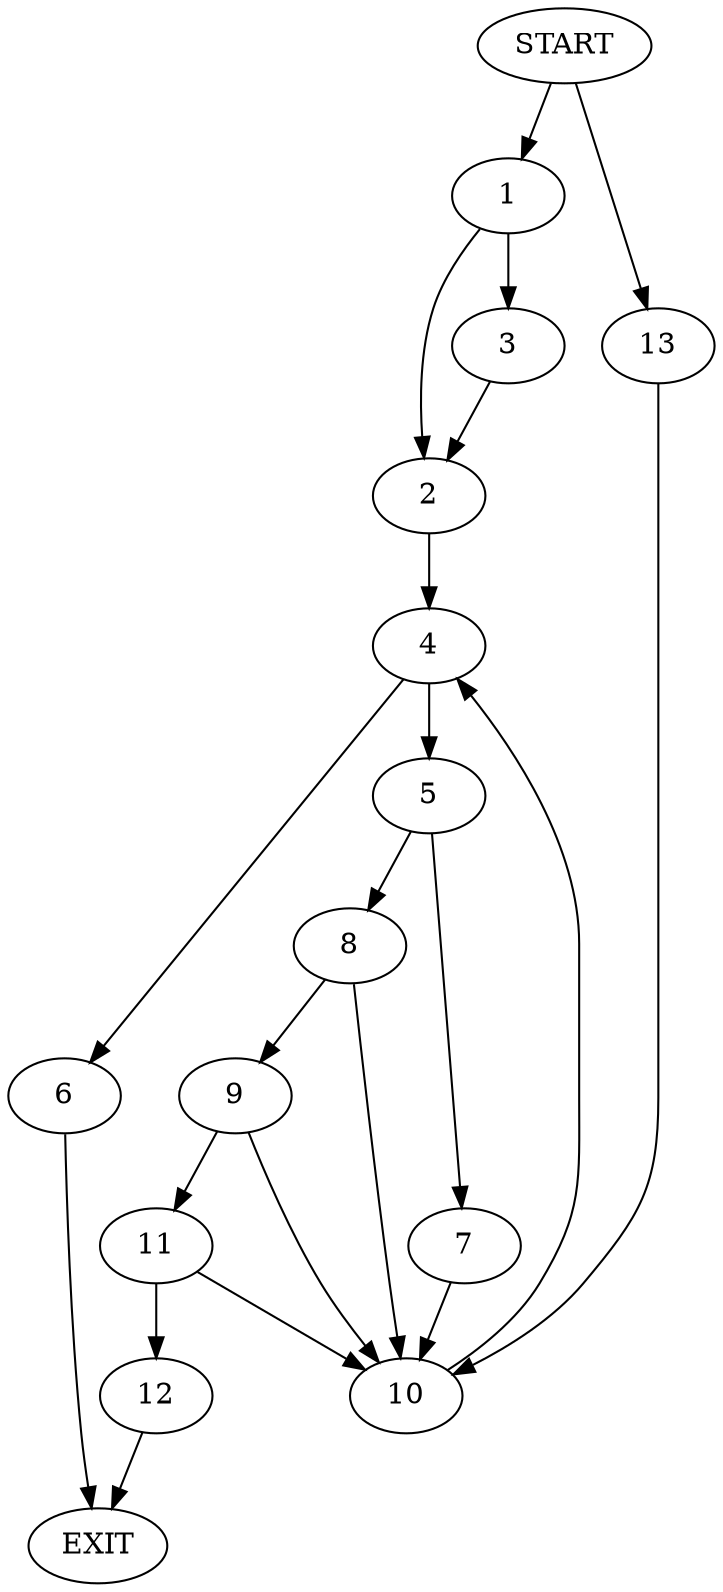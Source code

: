 digraph {
0 [label="START"]
14 [label="EXIT"]
0 -> 1
1 -> 2
1 -> 3
2 -> 4
3 -> 2
4 -> 5
4 -> 6
6 -> 14
5 -> 7
5 -> 8
8 -> 9
8 -> 10
7 -> 10
10 -> 4
9 -> 11
9 -> 10
11 -> 10
11 -> 12
12 -> 14
0 -> 13
13 -> 10
}
